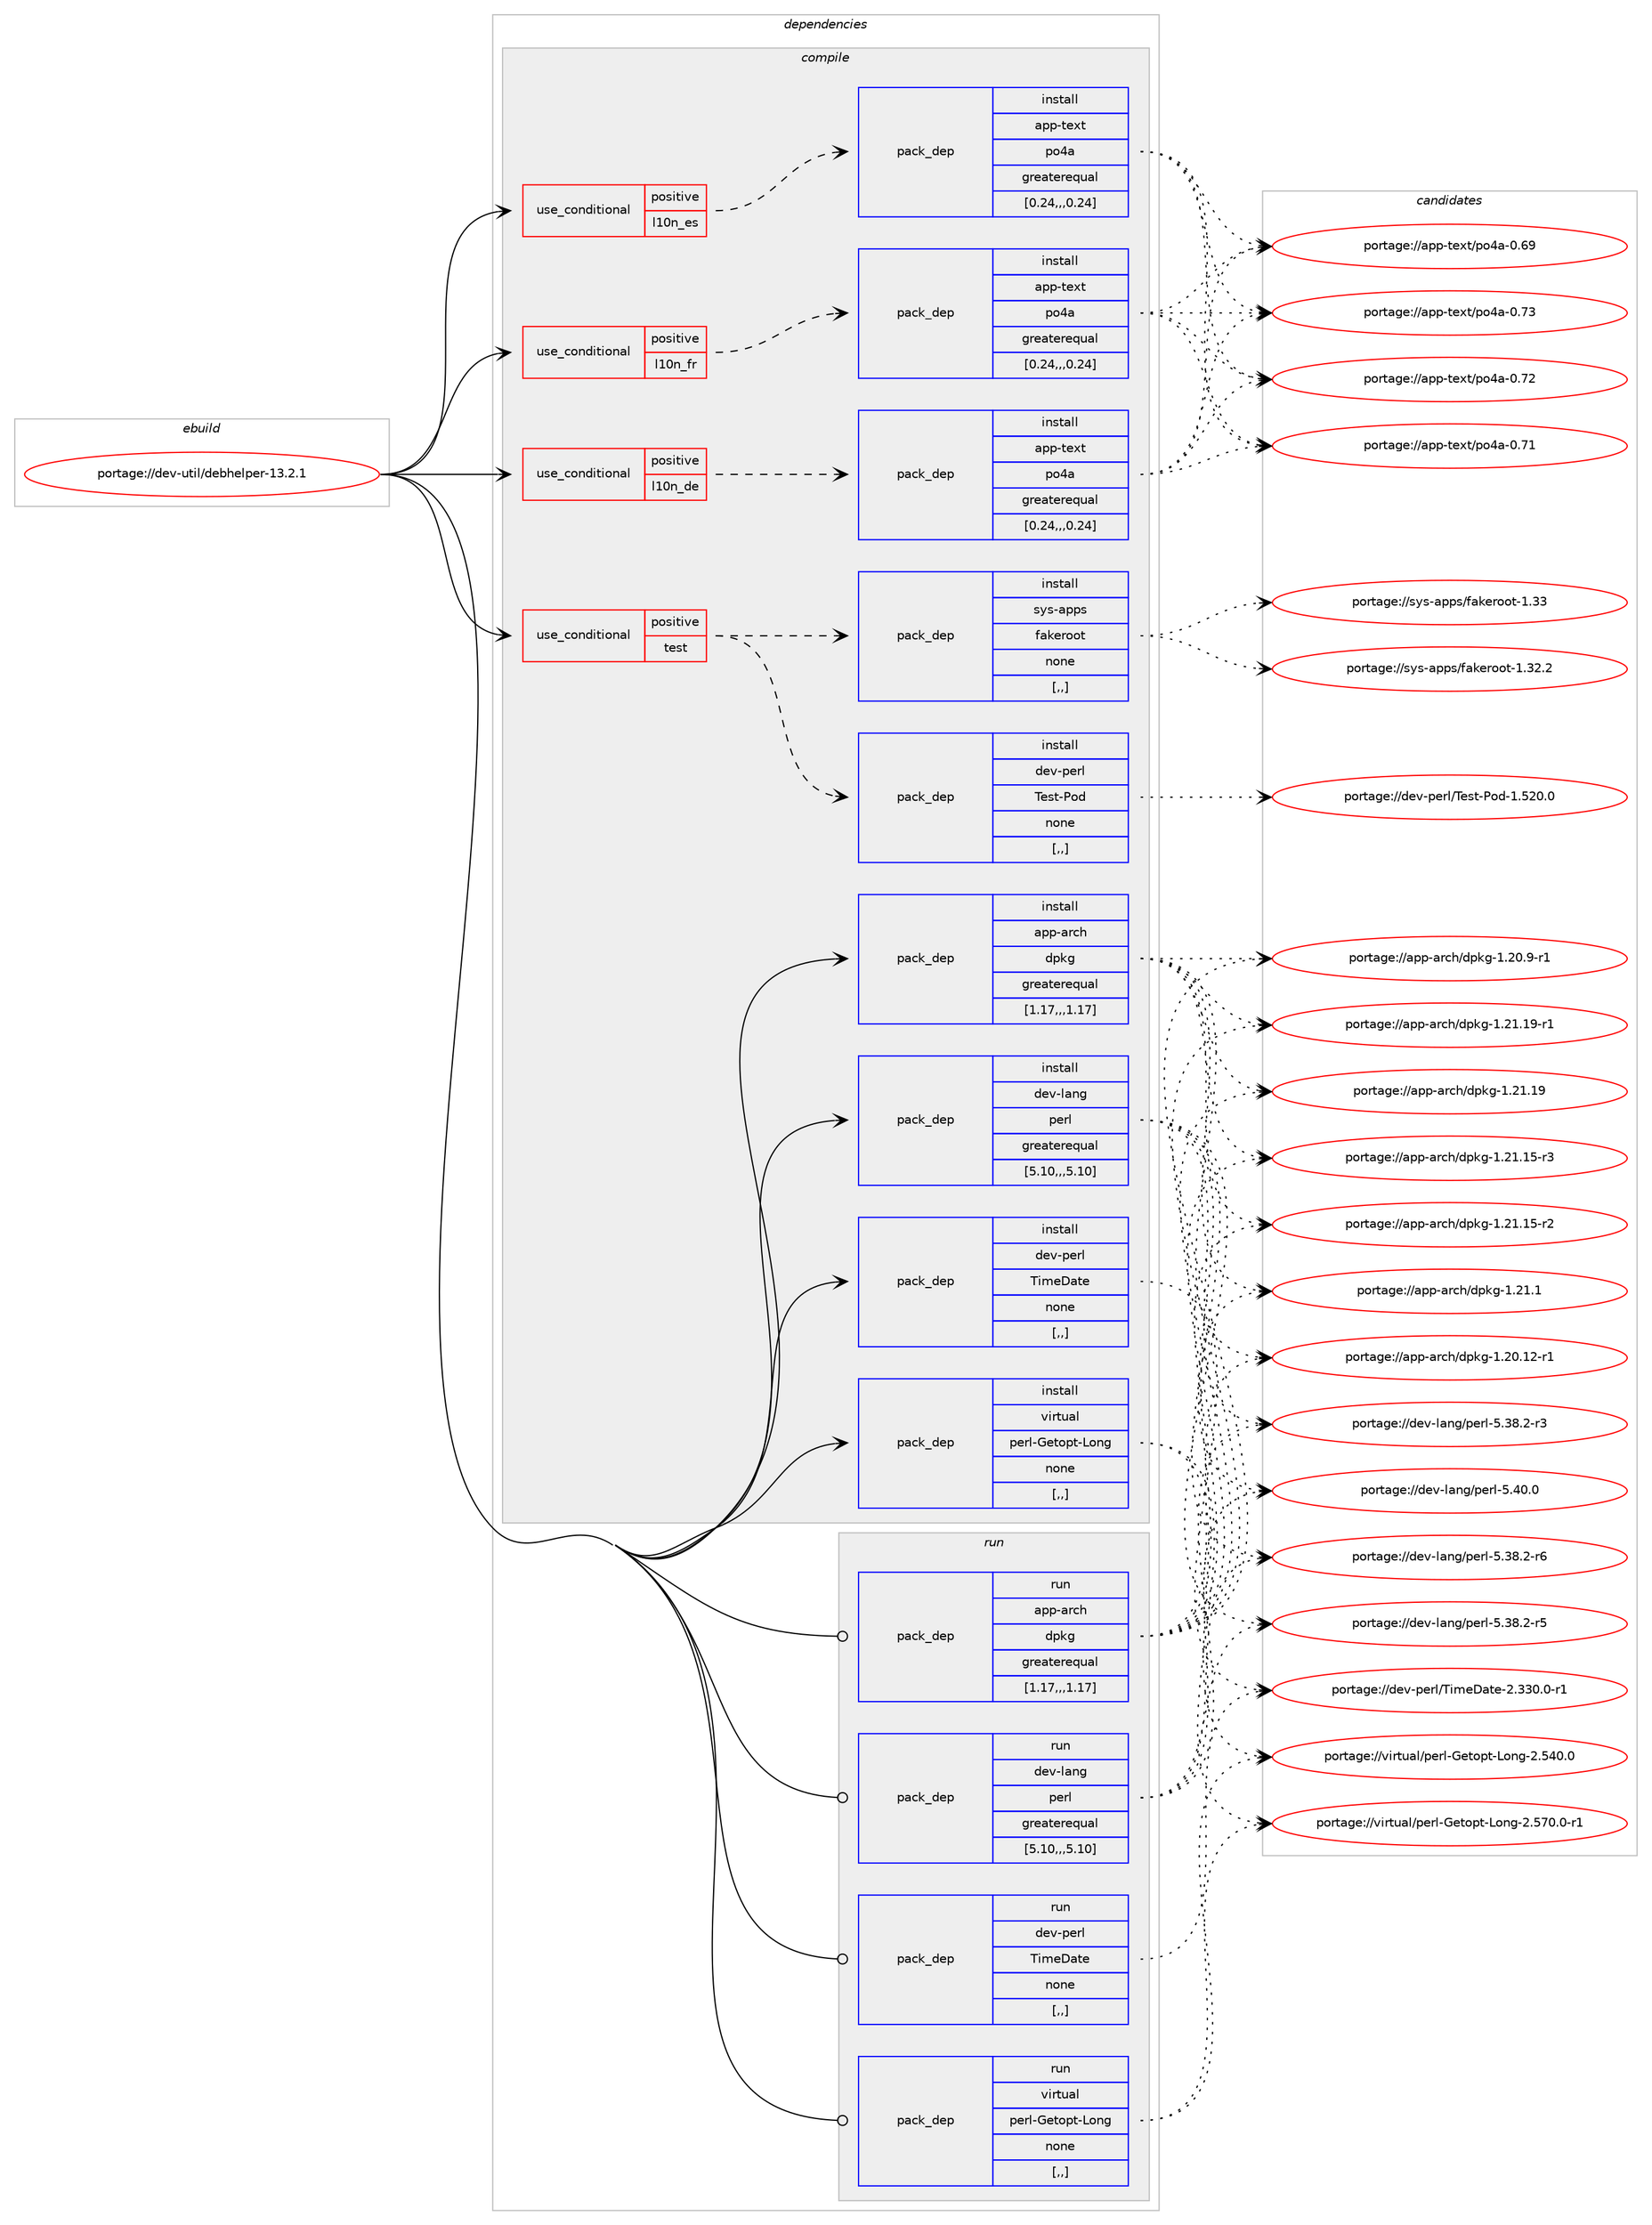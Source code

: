 digraph prolog {

# *************
# Graph options
# *************

newrank=true;
concentrate=true;
compound=true;
graph [rankdir=LR,fontname=Helvetica,fontsize=10,ranksep=1.5];#, ranksep=2.5, nodesep=0.2];
edge  [arrowhead=vee];
node  [fontname=Helvetica,fontsize=10];

# **********
# The ebuild
# **********

subgraph cluster_leftcol {
color=gray;
label=<<i>ebuild</i>>;
id [label="portage://dev-util/debhelper-13.2.1", color=red, width=4, href="../dev-util/debhelper-13.2.1.svg"];
}

# ****************
# The dependencies
# ****************

subgraph cluster_midcol {
color=gray;
label=<<i>dependencies</i>>;
subgraph cluster_compile {
fillcolor="#eeeeee";
style=filled;
label=<<i>compile</i>>;
subgraph cond60131 {
dependency213485 [label=<<TABLE BORDER="0" CELLBORDER="1" CELLSPACING="0" CELLPADDING="4"><TR><TD ROWSPAN="3" CELLPADDING="10">use_conditional</TD></TR><TR><TD>positive</TD></TR><TR><TD>l10n_de</TD></TR></TABLE>>, shape=none, color=red];
subgraph pack151955 {
dependency213486 [label=<<TABLE BORDER="0" CELLBORDER="1" CELLSPACING="0" CELLPADDING="4" WIDTH="220"><TR><TD ROWSPAN="6" CELLPADDING="30">pack_dep</TD></TR><TR><TD WIDTH="110">install</TD></TR><TR><TD>app-text</TD></TR><TR><TD>po4a</TD></TR><TR><TD>greaterequal</TD></TR><TR><TD>[0.24,,,0.24]</TD></TR></TABLE>>, shape=none, color=blue];
}
dependency213485:e -> dependency213486:w [weight=20,style="dashed",arrowhead="vee"];
}
id:e -> dependency213485:w [weight=20,style="solid",arrowhead="vee"];
subgraph cond60132 {
dependency213487 [label=<<TABLE BORDER="0" CELLBORDER="1" CELLSPACING="0" CELLPADDING="4"><TR><TD ROWSPAN="3" CELLPADDING="10">use_conditional</TD></TR><TR><TD>positive</TD></TR><TR><TD>l10n_es</TD></TR></TABLE>>, shape=none, color=red];
subgraph pack151956 {
dependency213488 [label=<<TABLE BORDER="0" CELLBORDER="1" CELLSPACING="0" CELLPADDING="4" WIDTH="220"><TR><TD ROWSPAN="6" CELLPADDING="30">pack_dep</TD></TR><TR><TD WIDTH="110">install</TD></TR><TR><TD>app-text</TD></TR><TR><TD>po4a</TD></TR><TR><TD>greaterequal</TD></TR><TR><TD>[0.24,,,0.24]</TD></TR></TABLE>>, shape=none, color=blue];
}
dependency213487:e -> dependency213488:w [weight=20,style="dashed",arrowhead="vee"];
}
id:e -> dependency213487:w [weight=20,style="solid",arrowhead="vee"];
subgraph cond60133 {
dependency213489 [label=<<TABLE BORDER="0" CELLBORDER="1" CELLSPACING="0" CELLPADDING="4"><TR><TD ROWSPAN="3" CELLPADDING="10">use_conditional</TD></TR><TR><TD>positive</TD></TR><TR><TD>l10n_fr</TD></TR></TABLE>>, shape=none, color=red];
subgraph pack151957 {
dependency213490 [label=<<TABLE BORDER="0" CELLBORDER="1" CELLSPACING="0" CELLPADDING="4" WIDTH="220"><TR><TD ROWSPAN="6" CELLPADDING="30">pack_dep</TD></TR><TR><TD WIDTH="110">install</TD></TR><TR><TD>app-text</TD></TR><TR><TD>po4a</TD></TR><TR><TD>greaterequal</TD></TR><TR><TD>[0.24,,,0.24]</TD></TR></TABLE>>, shape=none, color=blue];
}
dependency213489:e -> dependency213490:w [weight=20,style="dashed",arrowhead="vee"];
}
id:e -> dependency213489:w [weight=20,style="solid",arrowhead="vee"];
subgraph cond60134 {
dependency213491 [label=<<TABLE BORDER="0" CELLBORDER="1" CELLSPACING="0" CELLPADDING="4"><TR><TD ROWSPAN="3" CELLPADDING="10">use_conditional</TD></TR><TR><TD>positive</TD></TR><TR><TD>test</TD></TR></TABLE>>, shape=none, color=red];
subgraph pack151958 {
dependency213492 [label=<<TABLE BORDER="0" CELLBORDER="1" CELLSPACING="0" CELLPADDING="4" WIDTH="220"><TR><TD ROWSPAN="6" CELLPADDING="30">pack_dep</TD></TR><TR><TD WIDTH="110">install</TD></TR><TR><TD>dev-perl</TD></TR><TR><TD>Test-Pod</TD></TR><TR><TD>none</TD></TR><TR><TD>[,,]</TD></TR></TABLE>>, shape=none, color=blue];
}
dependency213491:e -> dependency213492:w [weight=20,style="dashed",arrowhead="vee"];
subgraph pack151959 {
dependency213493 [label=<<TABLE BORDER="0" CELLBORDER="1" CELLSPACING="0" CELLPADDING="4" WIDTH="220"><TR><TD ROWSPAN="6" CELLPADDING="30">pack_dep</TD></TR><TR><TD WIDTH="110">install</TD></TR><TR><TD>sys-apps</TD></TR><TR><TD>fakeroot</TD></TR><TR><TD>none</TD></TR><TR><TD>[,,]</TD></TR></TABLE>>, shape=none, color=blue];
}
dependency213491:e -> dependency213493:w [weight=20,style="dashed",arrowhead="vee"];
}
id:e -> dependency213491:w [weight=20,style="solid",arrowhead="vee"];
subgraph pack151960 {
dependency213494 [label=<<TABLE BORDER="0" CELLBORDER="1" CELLSPACING="0" CELLPADDING="4" WIDTH="220"><TR><TD ROWSPAN="6" CELLPADDING="30">pack_dep</TD></TR><TR><TD WIDTH="110">install</TD></TR><TR><TD>app-arch</TD></TR><TR><TD>dpkg</TD></TR><TR><TD>greaterequal</TD></TR><TR><TD>[1.17,,,1.17]</TD></TR></TABLE>>, shape=none, color=blue];
}
id:e -> dependency213494:w [weight=20,style="solid",arrowhead="vee"];
subgraph pack151961 {
dependency213495 [label=<<TABLE BORDER="0" CELLBORDER="1" CELLSPACING="0" CELLPADDING="4" WIDTH="220"><TR><TD ROWSPAN="6" CELLPADDING="30">pack_dep</TD></TR><TR><TD WIDTH="110">install</TD></TR><TR><TD>dev-lang</TD></TR><TR><TD>perl</TD></TR><TR><TD>greaterequal</TD></TR><TR><TD>[5.10,,,5.10]</TD></TR></TABLE>>, shape=none, color=blue];
}
id:e -> dependency213495:w [weight=20,style="solid",arrowhead="vee"];
subgraph pack151962 {
dependency213496 [label=<<TABLE BORDER="0" CELLBORDER="1" CELLSPACING="0" CELLPADDING="4" WIDTH="220"><TR><TD ROWSPAN="6" CELLPADDING="30">pack_dep</TD></TR><TR><TD WIDTH="110">install</TD></TR><TR><TD>dev-perl</TD></TR><TR><TD>TimeDate</TD></TR><TR><TD>none</TD></TR><TR><TD>[,,]</TD></TR></TABLE>>, shape=none, color=blue];
}
id:e -> dependency213496:w [weight=20,style="solid",arrowhead="vee"];
subgraph pack151963 {
dependency213497 [label=<<TABLE BORDER="0" CELLBORDER="1" CELLSPACING="0" CELLPADDING="4" WIDTH="220"><TR><TD ROWSPAN="6" CELLPADDING="30">pack_dep</TD></TR><TR><TD WIDTH="110">install</TD></TR><TR><TD>virtual</TD></TR><TR><TD>perl-Getopt-Long</TD></TR><TR><TD>none</TD></TR><TR><TD>[,,]</TD></TR></TABLE>>, shape=none, color=blue];
}
id:e -> dependency213497:w [weight=20,style="solid",arrowhead="vee"];
}
subgraph cluster_compileandrun {
fillcolor="#eeeeee";
style=filled;
label=<<i>compile and run</i>>;
}
subgraph cluster_run {
fillcolor="#eeeeee";
style=filled;
label=<<i>run</i>>;
subgraph pack151964 {
dependency213498 [label=<<TABLE BORDER="0" CELLBORDER="1" CELLSPACING="0" CELLPADDING="4" WIDTH="220"><TR><TD ROWSPAN="6" CELLPADDING="30">pack_dep</TD></TR><TR><TD WIDTH="110">run</TD></TR><TR><TD>app-arch</TD></TR><TR><TD>dpkg</TD></TR><TR><TD>greaterequal</TD></TR><TR><TD>[1.17,,,1.17]</TD></TR></TABLE>>, shape=none, color=blue];
}
id:e -> dependency213498:w [weight=20,style="solid",arrowhead="odot"];
subgraph pack151965 {
dependency213499 [label=<<TABLE BORDER="0" CELLBORDER="1" CELLSPACING="0" CELLPADDING="4" WIDTH="220"><TR><TD ROWSPAN="6" CELLPADDING="30">pack_dep</TD></TR><TR><TD WIDTH="110">run</TD></TR><TR><TD>dev-lang</TD></TR><TR><TD>perl</TD></TR><TR><TD>greaterequal</TD></TR><TR><TD>[5.10,,,5.10]</TD></TR></TABLE>>, shape=none, color=blue];
}
id:e -> dependency213499:w [weight=20,style="solid",arrowhead="odot"];
subgraph pack151966 {
dependency213500 [label=<<TABLE BORDER="0" CELLBORDER="1" CELLSPACING="0" CELLPADDING="4" WIDTH="220"><TR><TD ROWSPAN="6" CELLPADDING="30">pack_dep</TD></TR><TR><TD WIDTH="110">run</TD></TR><TR><TD>dev-perl</TD></TR><TR><TD>TimeDate</TD></TR><TR><TD>none</TD></TR><TR><TD>[,,]</TD></TR></TABLE>>, shape=none, color=blue];
}
id:e -> dependency213500:w [weight=20,style="solid",arrowhead="odot"];
subgraph pack151967 {
dependency213501 [label=<<TABLE BORDER="0" CELLBORDER="1" CELLSPACING="0" CELLPADDING="4" WIDTH="220"><TR><TD ROWSPAN="6" CELLPADDING="30">pack_dep</TD></TR><TR><TD WIDTH="110">run</TD></TR><TR><TD>virtual</TD></TR><TR><TD>perl-Getopt-Long</TD></TR><TR><TD>none</TD></TR><TR><TD>[,,]</TD></TR></TABLE>>, shape=none, color=blue];
}
id:e -> dependency213501:w [weight=20,style="solid",arrowhead="odot"];
}
}

# **************
# The candidates
# **************

subgraph cluster_choices {
rank=same;
color=gray;
label=<<i>candidates</i>>;

subgraph choice151955 {
color=black;
nodesep=1;
choice97112112451161011201164711211152974548465551 [label="portage://app-text/po4a-0.73", color=red, width=4,href="../app-text/po4a-0.73.svg"];
choice97112112451161011201164711211152974548465550 [label="portage://app-text/po4a-0.72", color=red, width=4,href="../app-text/po4a-0.72.svg"];
choice97112112451161011201164711211152974548465549 [label="portage://app-text/po4a-0.71", color=red, width=4,href="../app-text/po4a-0.71.svg"];
choice97112112451161011201164711211152974548465457 [label="portage://app-text/po4a-0.69", color=red, width=4,href="../app-text/po4a-0.69.svg"];
dependency213486:e -> choice97112112451161011201164711211152974548465551:w [style=dotted,weight="100"];
dependency213486:e -> choice97112112451161011201164711211152974548465550:w [style=dotted,weight="100"];
dependency213486:e -> choice97112112451161011201164711211152974548465549:w [style=dotted,weight="100"];
dependency213486:e -> choice97112112451161011201164711211152974548465457:w [style=dotted,weight="100"];
}
subgraph choice151956 {
color=black;
nodesep=1;
choice97112112451161011201164711211152974548465551 [label="portage://app-text/po4a-0.73", color=red, width=4,href="../app-text/po4a-0.73.svg"];
choice97112112451161011201164711211152974548465550 [label="portage://app-text/po4a-0.72", color=red, width=4,href="../app-text/po4a-0.72.svg"];
choice97112112451161011201164711211152974548465549 [label="portage://app-text/po4a-0.71", color=red, width=4,href="../app-text/po4a-0.71.svg"];
choice97112112451161011201164711211152974548465457 [label="portage://app-text/po4a-0.69", color=red, width=4,href="../app-text/po4a-0.69.svg"];
dependency213488:e -> choice97112112451161011201164711211152974548465551:w [style=dotted,weight="100"];
dependency213488:e -> choice97112112451161011201164711211152974548465550:w [style=dotted,weight="100"];
dependency213488:e -> choice97112112451161011201164711211152974548465549:w [style=dotted,weight="100"];
dependency213488:e -> choice97112112451161011201164711211152974548465457:w [style=dotted,weight="100"];
}
subgraph choice151957 {
color=black;
nodesep=1;
choice97112112451161011201164711211152974548465551 [label="portage://app-text/po4a-0.73", color=red, width=4,href="../app-text/po4a-0.73.svg"];
choice97112112451161011201164711211152974548465550 [label="portage://app-text/po4a-0.72", color=red, width=4,href="../app-text/po4a-0.72.svg"];
choice97112112451161011201164711211152974548465549 [label="portage://app-text/po4a-0.71", color=red, width=4,href="../app-text/po4a-0.71.svg"];
choice97112112451161011201164711211152974548465457 [label="portage://app-text/po4a-0.69", color=red, width=4,href="../app-text/po4a-0.69.svg"];
dependency213490:e -> choice97112112451161011201164711211152974548465551:w [style=dotted,weight="100"];
dependency213490:e -> choice97112112451161011201164711211152974548465550:w [style=dotted,weight="100"];
dependency213490:e -> choice97112112451161011201164711211152974548465549:w [style=dotted,weight="100"];
dependency213490:e -> choice97112112451161011201164711211152974548465457:w [style=dotted,weight="100"];
}
subgraph choice151958 {
color=black;
nodesep=1;
choice10010111845112101114108478410111511645801111004549465350484648 [label="portage://dev-perl/Test-Pod-1.520.0", color=red, width=4,href="../dev-perl/Test-Pod-1.520.0.svg"];
dependency213492:e -> choice10010111845112101114108478410111511645801111004549465350484648:w [style=dotted,weight="100"];
}
subgraph choice151959 {
color=black;
nodesep=1;
choice115121115459711211211547102971071011141111111164549465151 [label="portage://sys-apps/fakeroot-1.33", color=red, width=4,href="../sys-apps/fakeroot-1.33.svg"];
choice1151211154597112112115471029710710111411111111645494651504650 [label="portage://sys-apps/fakeroot-1.32.2", color=red, width=4,href="../sys-apps/fakeroot-1.32.2.svg"];
dependency213493:e -> choice115121115459711211211547102971071011141111111164549465151:w [style=dotted,weight="100"];
dependency213493:e -> choice1151211154597112112115471029710710111411111111645494651504650:w [style=dotted,weight="100"];
}
subgraph choice151960 {
color=black;
nodesep=1;
choice971121124597114991044710011210710345494650494649574511449 [label="portage://app-arch/dpkg-1.21.19-r1", color=red, width=4,href="../app-arch/dpkg-1.21.19-r1.svg"];
choice97112112459711499104471001121071034549465049464957 [label="portage://app-arch/dpkg-1.21.19", color=red, width=4,href="../app-arch/dpkg-1.21.19.svg"];
choice971121124597114991044710011210710345494650494649534511451 [label="portage://app-arch/dpkg-1.21.15-r3", color=red, width=4,href="../app-arch/dpkg-1.21.15-r3.svg"];
choice971121124597114991044710011210710345494650494649534511450 [label="portage://app-arch/dpkg-1.21.15-r2", color=red, width=4,href="../app-arch/dpkg-1.21.15-r2.svg"];
choice971121124597114991044710011210710345494650494649 [label="portage://app-arch/dpkg-1.21.1", color=red, width=4,href="../app-arch/dpkg-1.21.1.svg"];
choice971121124597114991044710011210710345494650484649504511449 [label="portage://app-arch/dpkg-1.20.12-r1", color=red, width=4,href="../app-arch/dpkg-1.20.12-r1.svg"];
choice9711211245971149910447100112107103454946504846574511449 [label="portage://app-arch/dpkg-1.20.9-r1", color=red, width=4,href="../app-arch/dpkg-1.20.9-r1.svg"];
dependency213494:e -> choice971121124597114991044710011210710345494650494649574511449:w [style=dotted,weight="100"];
dependency213494:e -> choice97112112459711499104471001121071034549465049464957:w [style=dotted,weight="100"];
dependency213494:e -> choice971121124597114991044710011210710345494650494649534511451:w [style=dotted,weight="100"];
dependency213494:e -> choice971121124597114991044710011210710345494650494649534511450:w [style=dotted,weight="100"];
dependency213494:e -> choice971121124597114991044710011210710345494650494649:w [style=dotted,weight="100"];
dependency213494:e -> choice971121124597114991044710011210710345494650484649504511449:w [style=dotted,weight="100"];
dependency213494:e -> choice9711211245971149910447100112107103454946504846574511449:w [style=dotted,weight="100"];
}
subgraph choice151961 {
color=black;
nodesep=1;
choice10010111845108971101034711210111410845534652484648 [label="portage://dev-lang/perl-5.40.0", color=red, width=4,href="../dev-lang/perl-5.40.0.svg"];
choice100101118451089711010347112101114108455346515646504511454 [label="portage://dev-lang/perl-5.38.2-r6", color=red, width=4,href="../dev-lang/perl-5.38.2-r6.svg"];
choice100101118451089711010347112101114108455346515646504511453 [label="portage://dev-lang/perl-5.38.2-r5", color=red, width=4,href="../dev-lang/perl-5.38.2-r5.svg"];
choice100101118451089711010347112101114108455346515646504511451 [label="portage://dev-lang/perl-5.38.2-r3", color=red, width=4,href="../dev-lang/perl-5.38.2-r3.svg"];
dependency213495:e -> choice10010111845108971101034711210111410845534652484648:w [style=dotted,weight="100"];
dependency213495:e -> choice100101118451089711010347112101114108455346515646504511454:w [style=dotted,weight="100"];
dependency213495:e -> choice100101118451089711010347112101114108455346515646504511453:w [style=dotted,weight="100"];
dependency213495:e -> choice100101118451089711010347112101114108455346515646504511451:w [style=dotted,weight="100"];
}
subgraph choice151962 {
color=black;
nodesep=1;
choice100101118451121011141084784105109101689711610145504651514846484511449 [label="portage://dev-perl/TimeDate-2.330.0-r1", color=red, width=4,href="../dev-perl/TimeDate-2.330.0-r1.svg"];
dependency213496:e -> choice100101118451121011141084784105109101689711610145504651514846484511449:w [style=dotted,weight="100"];
}
subgraph choice151963 {
color=black;
nodesep=1;
choice11810511411611797108471121011141084571101116111112116457611111010345504653554846484511449 [label="portage://virtual/perl-Getopt-Long-2.570.0-r1", color=red, width=4,href="../virtual/perl-Getopt-Long-2.570.0-r1.svg"];
choice1181051141161179710847112101114108457110111611111211645761111101034550465352484648 [label="portage://virtual/perl-Getopt-Long-2.540.0", color=red, width=4,href="../virtual/perl-Getopt-Long-2.540.0.svg"];
dependency213497:e -> choice11810511411611797108471121011141084571101116111112116457611111010345504653554846484511449:w [style=dotted,weight="100"];
dependency213497:e -> choice1181051141161179710847112101114108457110111611111211645761111101034550465352484648:w [style=dotted,weight="100"];
}
subgraph choice151964 {
color=black;
nodesep=1;
choice971121124597114991044710011210710345494650494649574511449 [label="portage://app-arch/dpkg-1.21.19-r1", color=red, width=4,href="../app-arch/dpkg-1.21.19-r1.svg"];
choice97112112459711499104471001121071034549465049464957 [label="portage://app-arch/dpkg-1.21.19", color=red, width=4,href="../app-arch/dpkg-1.21.19.svg"];
choice971121124597114991044710011210710345494650494649534511451 [label="portage://app-arch/dpkg-1.21.15-r3", color=red, width=4,href="../app-arch/dpkg-1.21.15-r3.svg"];
choice971121124597114991044710011210710345494650494649534511450 [label="portage://app-arch/dpkg-1.21.15-r2", color=red, width=4,href="../app-arch/dpkg-1.21.15-r2.svg"];
choice971121124597114991044710011210710345494650494649 [label="portage://app-arch/dpkg-1.21.1", color=red, width=4,href="../app-arch/dpkg-1.21.1.svg"];
choice971121124597114991044710011210710345494650484649504511449 [label="portage://app-arch/dpkg-1.20.12-r1", color=red, width=4,href="../app-arch/dpkg-1.20.12-r1.svg"];
choice9711211245971149910447100112107103454946504846574511449 [label="portage://app-arch/dpkg-1.20.9-r1", color=red, width=4,href="../app-arch/dpkg-1.20.9-r1.svg"];
dependency213498:e -> choice971121124597114991044710011210710345494650494649574511449:w [style=dotted,weight="100"];
dependency213498:e -> choice97112112459711499104471001121071034549465049464957:w [style=dotted,weight="100"];
dependency213498:e -> choice971121124597114991044710011210710345494650494649534511451:w [style=dotted,weight="100"];
dependency213498:e -> choice971121124597114991044710011210710345494650494649534511450:w [style=dotted,weight="100"];
dependency213498:e -> choice971121124597114991044710011210710345494650494649:w [style=dotted,weight="100"];
dependency213498:e -> choice971121124597114991044710011210710345494650484649504511449:w [style=dotted,weight="100"];
dependency213498:e -> choice9711211245971149910447100112107103454946504846574511449:w [style=dotted,weight="100"];
}
subgraph choice151965 {
color=black;
nodesep=1;
choice10010111845108971101034711210111410845534652484648 [label="portage://dev-lang/perl-5.40.0", color=red, width=4,href="../dev-lang/perl-5.40.0.svg"];
choice100101118451089711010347112101114108455346515646504511454 [label="portage://dev-lang/perl-5.38.2-r6", color=red, width=4,href="../dev-lang/perl-5.38.2-r6.svg"];
choice100101118451089711010347112101114108455346515646504511453 [label="portage://dev-lang/perl-5.38.2-r5", color=red, width=4,href="../dev-lang/perl-5.38.2-r5.svg"];
choice100101118451089711010347112101114108455346515646504511451 [label="portage://dev-lang/perl-5.38.2-r3", color=red, width=4,href="../dev-lang/perl-5.38.2-r3.svg"];
dependency213499:e -> choice10010111845108971101034711210111410845534652484648:w [style=dotted,weight="100"];
dependency213499:e -> choice100101118451089711010347112101114108455346515646504511454:w [style=dotted,weight="100"];
dependency213499:e -> choice100101118451089711010347112101114108455346515646504511453:w [style=dotted,weight="100"];
dependency213499:e -> choice100101118451089711010347112101114108455346515646504511451:w [style=dotted,weight="100"];
}
subgraph choice151966 {
color=black;
nodesep=1;
choice100101118451121011141084784105109101689711610145504651514846484511449 [label="portage://dev-perl/TimeDate-2.330.0-r1", color=red, width=4,href="../dev-perl/TimeDate-2.330.0-r1.svg"];
dependency213500:e -> choice100101118451121011141084784105109101689711610145504651514846484511449:w [style=dotted,weight="100"];
}
subgraph choice151967 {
color=black;
nodesep=1;
choice11810511411611797108471121011141084571101116111112116457611111010345504653554846484511449 [label="portage://virtual/perl-Getopt-Long-2.570.0-r1", color=red, width=4,href="../virtual/perl-Getopt-Long-2.570.0-r1.svg"];
choice1181051141161179710847112101114108457110111611111211645761111101034550465352484648 [label="portage://virtual/perl-Getopt-Long-2.540.0", color=red, width=4,href="../virtual/perl-Getopt-Long-2.540.0.svg"];
dependency213501:e -> choice11810511411611797108471121011141084571101116111112116457611111010345504653554846484511449:w [style=dotted,weight="100"];
dependency213501:e -> choice1181051141161179710847112101114108457110111611111211645761111101034550465352484648:w [style=dotted,weight="100"];
}
}

}
